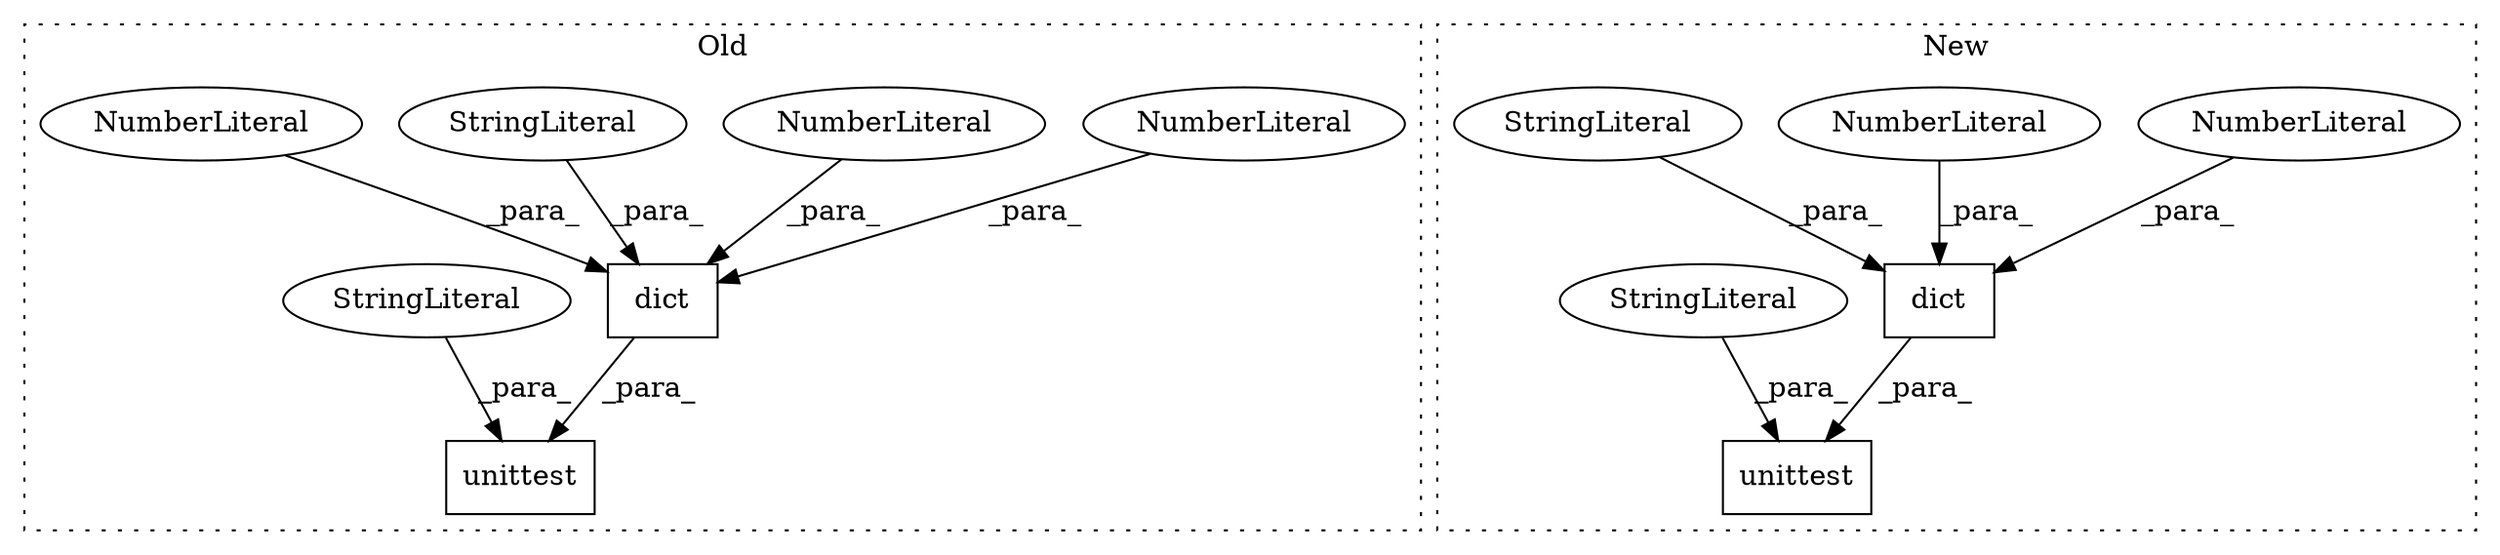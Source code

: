digraph G {
subgraph cluster0 {
1 [label="unittest" a="32" s="913,1014" l="9,1" shape="box"];
7 [label="dict" a="32" s="927,944" l="5,1" shape="box"];
8 [label="NumberLiteral" a="34" s="939" l="1" shape="ellipse"];
9 [label="NumberLiteral" a="34" s="943" l="1" shape="ellipse"];
10 [label="StringLiteral" a="45" s="932" l="6" shape="ellipse"];
11 [label="NumberLiteral" a="34" s="941" l="1" shape="ellipse"];
12 [label="StringLiteral" a="45" s="990" l="6" shape="ellipse"];
label = "Old";
style="dotted";
}
subgraph cluster1 {
2 [label="dict" a="32" s="1069,1111" l="5,1" shape="box"];
3 [label="NumberLiteral" a="34" s="1104" l="3" shape="ellipse"];
4 [label="NumberLiteral" a="34" s="1108" l="3" shape="ellipse"];
5 [label="unittest" a="32" s="1256,1317" l="9,1" shape="box"];
6 [label="StringLiteral" a="45" s="1074" l="7" shape="ellipse"];
13 [label="StringLiteral" a="45" s="1300" l="17" shape="ellipse"];
label = "New";
style="dotted";
}
2 -> 5 [label="_para_"];
3 -> 2 [label="_para_"];
4 -> 2 [label="_para_"];
6 -> 2 [label="_para_"];
7 -> 1 [label="_para_"];
8 -> 7 [label="_para_"];
9 -> 7 [label="_para_"];
10 -> 7 [label="_para_"];
11 -> 7 [label="_para_"];
12 -> 1 [label="_para_"];
13 -> 5 [label="_para_"];
}